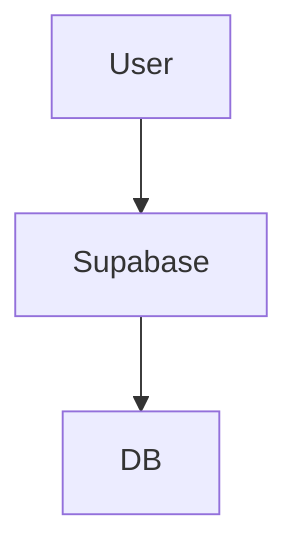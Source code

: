 %% compliance:ZeroFakeData %%
%% domain: integration %%
%% reciprocal: [] %%
%% type: flowchart %%
%% title: Supabase Stack Flowchart %%
%% index: ../../../../tooling/end-state/index.md %%
flowchart TD
  User --> Supabase
  Supabase --> DB